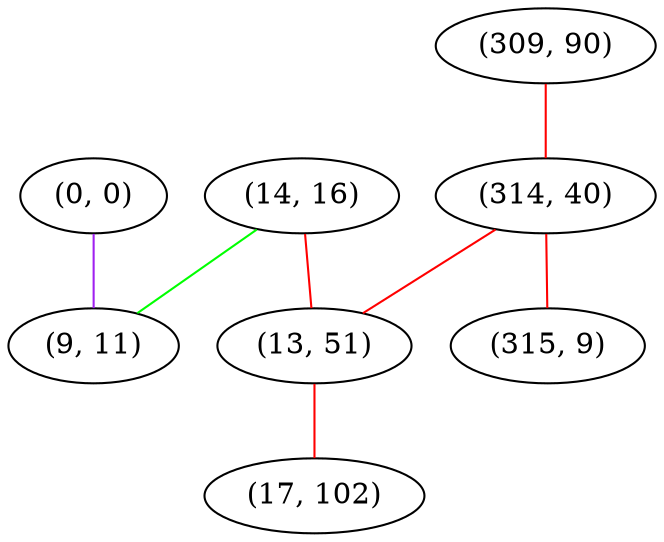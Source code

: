 graph "" {
"(0, 0)";
"(309, 90)";
"(14, 16)";
"(314, 40)";
"(9, 11)";
"(13, 51)";
"(17, 102)";
"(315, 9)";
"(0, 0)" -- "(9, 11)"  [color=purple, key=0, weight=4];
"(309, 90)" -- "(314, 40)"  [color=red, key=0, weight=1];
"(14, 16)" -- "(9, 11)"  [color=green, key=0, weight=2];
"(14, 16)" -- "(13, 51)"  [color=red, key=0, weight=1];
"(314, 40)" -- "(315, 9)"  [color=red, key=0, weight=1];
"(314, 40)" -- "(13, 51)"  [color=red, key=0, weight=1];
"(13, 51)" -- "(17, 102)"  [color=red, key=0, weight=1];
}
